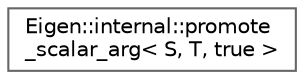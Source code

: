 digraph "Graphical Class Hierarchy"
{
 // LATEX_PDF_SIZE
  bgcolor="transparent";
  edge [fontname=Helvetica,fontsize=10,labelfontname=Helvetica,labelfontsize=10];
  node [fontname=Helvetica,fontsize=10,shape=box,height=0.2,width=0.4];
  rankdir="LR";
  Node0 [id="Node000000",label="Eigen::internal::promote\l_scalar_arg\< S, T, true \>",height=0.2,width=0.4,color="grey40", fillcolor="white", style="filled",URL="$structEigen_1_1internal_1_1promote__scalar__arg_3_01S_00_01T_00_01true_01_4.html",tooltip=" "];
}
